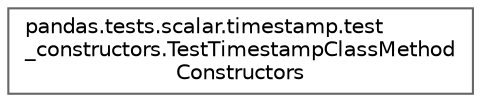 digraph "Graphical Class Hierarchy"
{
 // LATEX_PDF_SIZE
  bgcolor="transparent";
  edge [fontname=Helvetica,fontsize=10,labelfontname=Helvetica,labelfontsize=10];
  node [fontname=Helvetica,fontsize=10,shape=box,height=0.2,width=0.4];
  rankdir="LR";
  Node0 [id="Node000000",label="pandas.tests.scalar.timestamp.test\l_constructors.TestTimestampClassMethod\lConstructors",height=0.2,width=0.4,color="grey40", fillcolor="white", style="filled",URL="$db/d6e/classpandas_1_1tests_1_1scalar_1_1timestamp_1_1test__constructors_1_1TestTimestampClassMethodConstructors.html",tooltip=" "];
}
